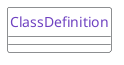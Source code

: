 @startuml
class ClassDefinition

skinparam defaultFontName Source Code Pro
skinparam ClassStereotypeFontColor #1b1f23

skinparam class {
    BackgroundColor White
    BorderColor #1b1f23
    ArrowColor #1b1f23
    FontColor #6f42c1
}

hide circle
@enduml